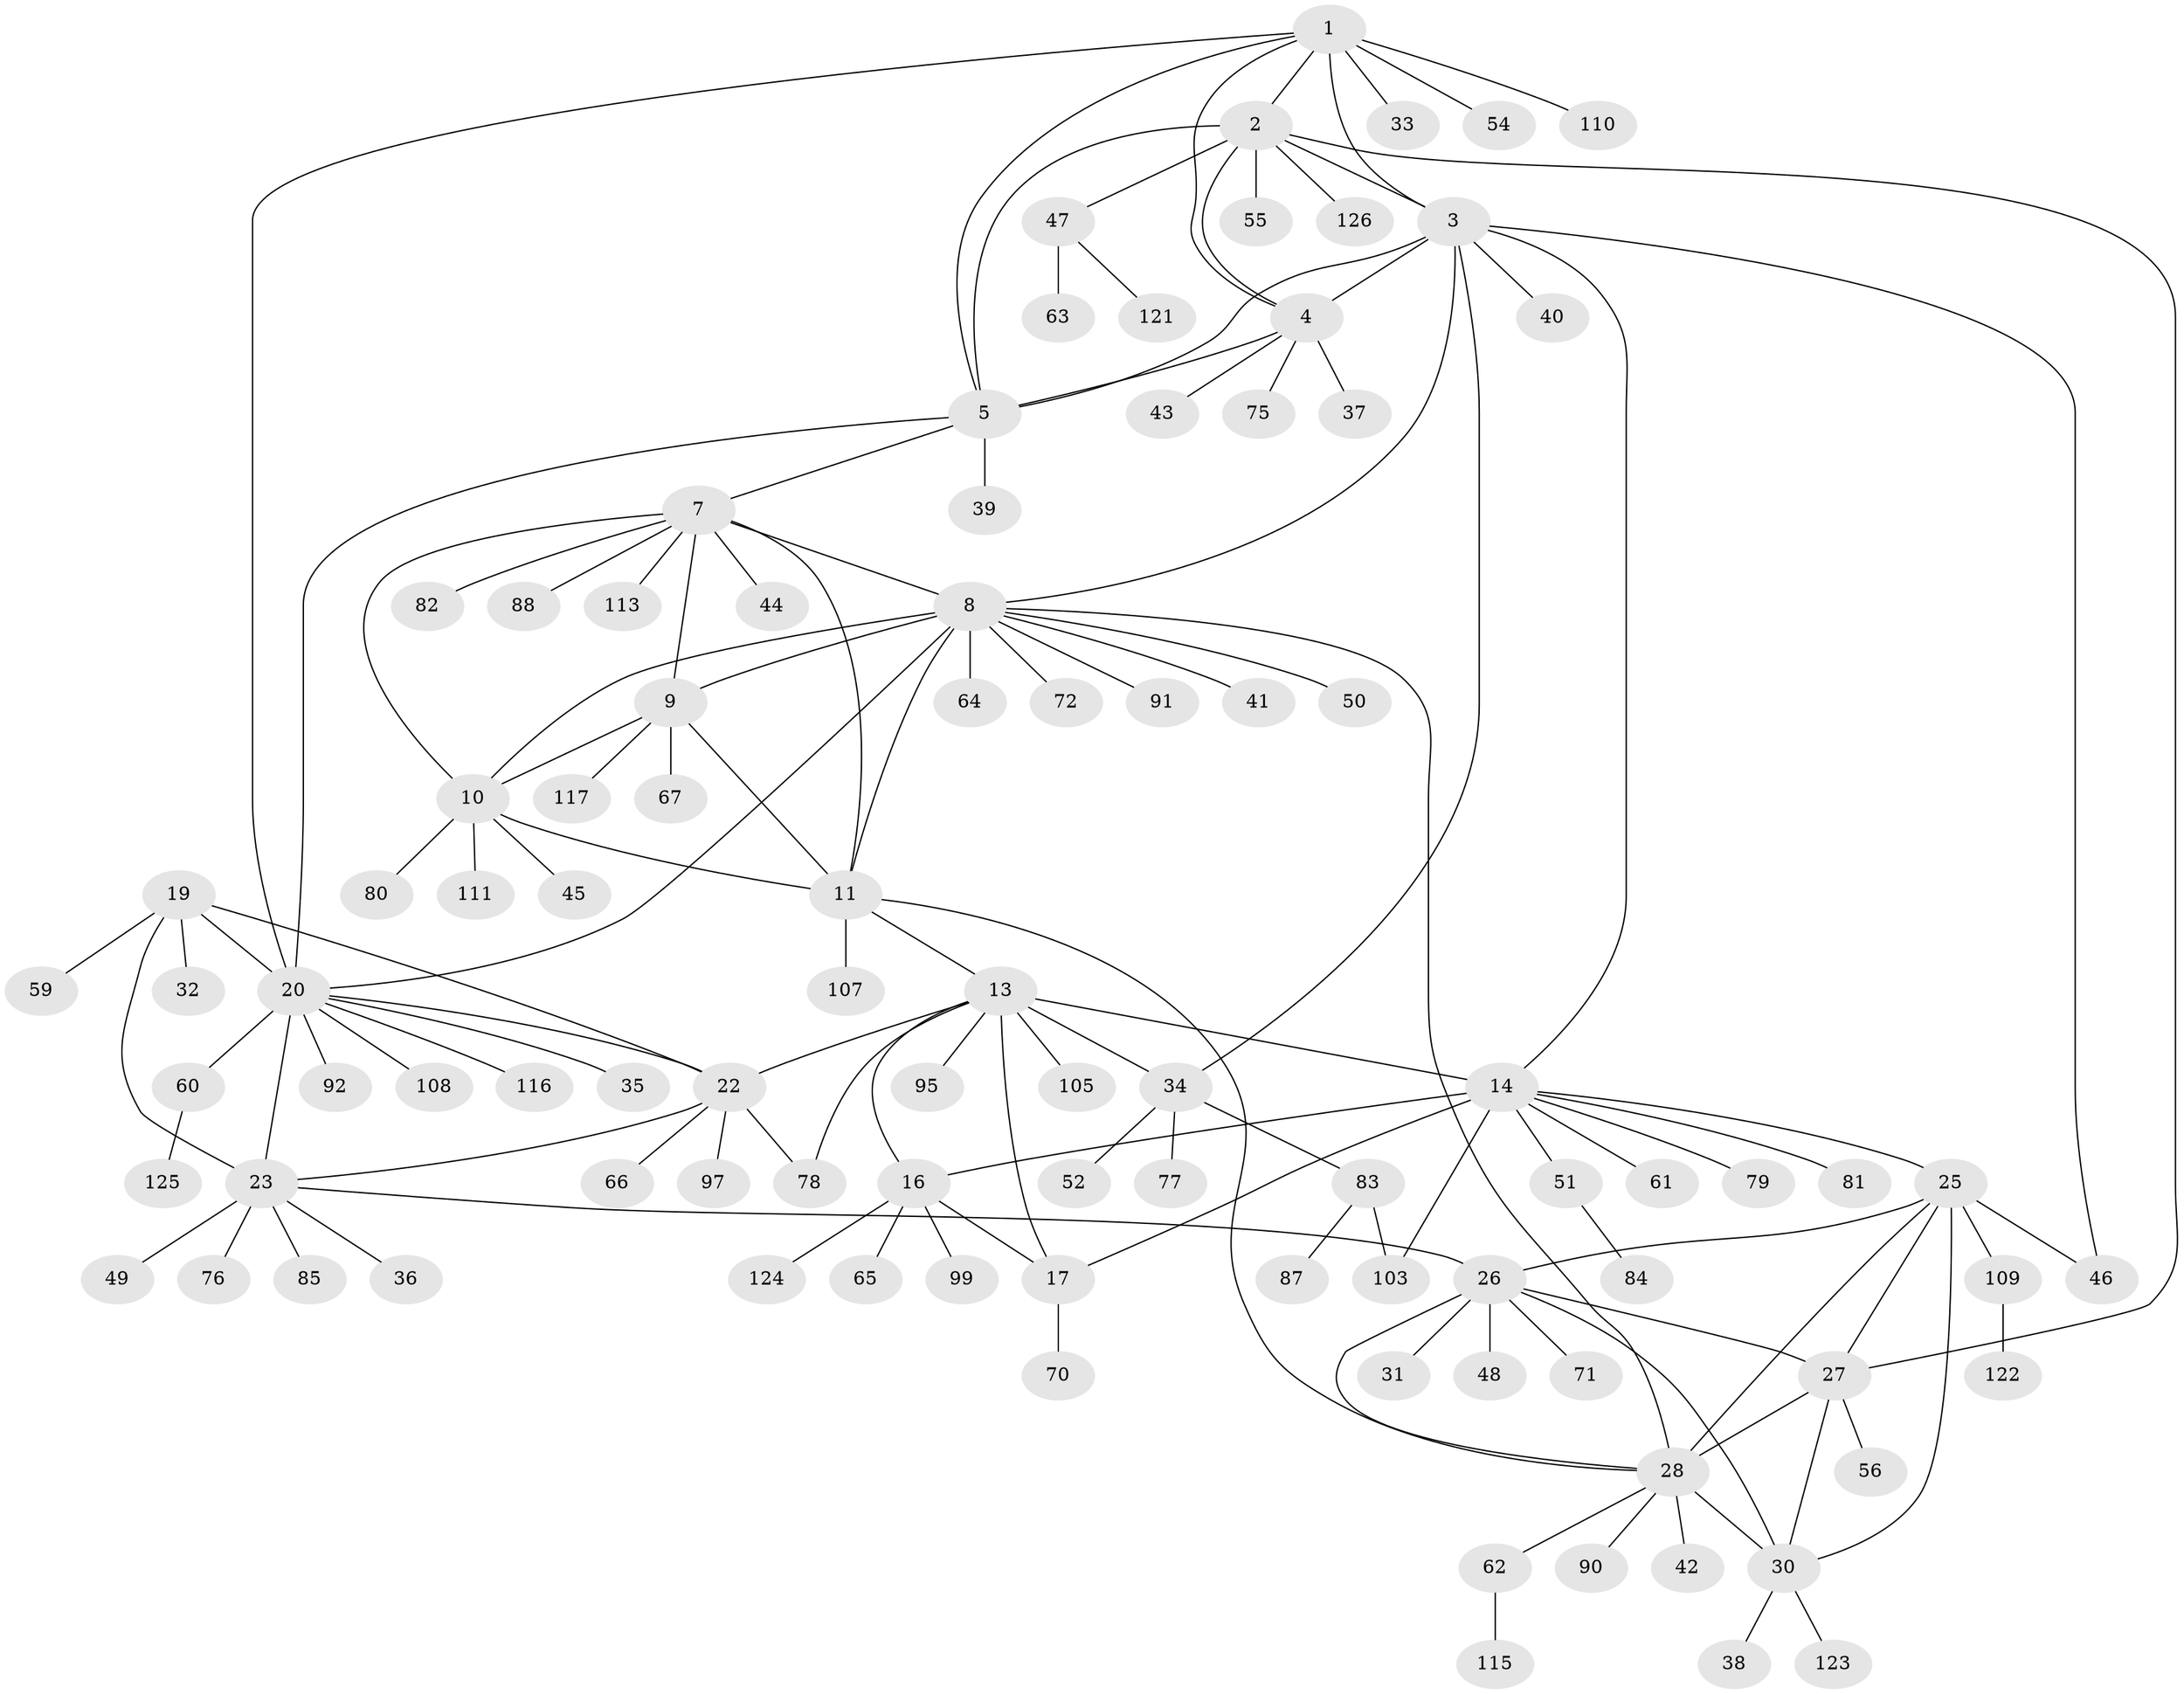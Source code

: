 // original degree distribution, {9: 0.09523809523809523, 10: 0.023809523809523808, 5: 0.007936507936507936, 6: 0.03968253968253968, 13: 0.007936507936507936, 8: 0.023809523809523808, 7: 0.03968253968253968, 11: 0.007936507936507936, 1: 0.5793650793650794, 2: 0.15079365079365079, 3: 0.023809523809523808}
// Generated by graph-tools (version 1.1) at 2025/11/02/27/25 16:11:34]
// undirected, 96 vertices, 132 edges
graph export_dot {
graph [start="1"]
  node [color=gray90,style=filled];
  1 [super="+53"];
  2 [super="+104"];
  3 [super="+6"];
  4 [super="+68"];
  5 [super="+74"];
  7 [super="+12"];
  8 [super="+58"];
  9 [super="+57"];
  10 [super="+86"];
  11 [super="+73"];
  13 [super="+15"];
  14 [super="+18"];
  16 [super="+114"];
  17;
  19 [super="+119"];
  20 [super="+21"];
  22 [super="+69"];
  23 [super="+24"];
  25 [super="+96"];
  26 [super="+94"];
  27;
  28 [super="+29"];
  30 [super="+93"];
  31;
  32;
  33;
  34 [super="+112"];
  35;
  36;
  37;
  38;
  39;
  40;
  41;
  42;
  43;
  44 [super="+106"];
  45;
  46;
  47 [super="+120"];
  48;
  49;
  50;
  51;
  52;
  54;
  55;
  56;
  59;
  60;
  61;
  62;
  63;
  64 [super="+98"];
  65 [super="+102"];
  66;
  67;
  70;
  71;
  72 [super="+118"];
  75;
  76;
  77;
  78;
  79;
  80;
  81;
  82;
  83;
  84 [super="+89"];
  85;
  87;
  88;
  90;
  91;
  92 [super="+101"];
  95;
  97 [super="+100"];
  99;
  103;
  105;
  107;
  108;
  109;
  110;
  111;
  113;
  115;
  116;
  117;
  121;
  122;
  123;
  124;
  125;
  126;
  1 -- 2;
  1 -- 3 [weight=2];
  1 -- 4;
  1 -- 5;
  1 -- 33;
  1 -- 54;
  1 -- 110;
  1 -- 20;
  2 -- 3 [weight=2];
  2 -- 4;
  2 -- 5;
  2 -- 27;
  2 -- 47;
  2 -- 55;
  2 -- 126;
  3 -- 4 [weight=2];
  3 -- 5 [weight=2];
  3 -- 34;
  3 -- 40;
  3 -- 8;
  3 -- 46;
  3 -- 14;
  4 -- 5;
  4 -- 37;
  4 -- 43;
  4 -- 75;
  5 -- 7;
  5 -- 39;
  5 -- 20;
  7 -- 8 [weight=2];
  7 -- 9 [weight=2];
  7 -- 10 [weight=2];
  7 -- 11 [weight=2];
  7 -- 44;
  7 -- 113;
  7 -- 82;
  7 -- 88;
  8 -- 9;
  8 -- 10;
  8 -- 11;
  8 -- 41;
  8 -- 50;
  8 -- 64;
  8 -- 72;
  8 -- 91;
  8 -- 28;
  8 -- 20;
  9 -- 10;
  9 -- 11;
  9 -- 67;
  9 -- 117;
  10 -- 11;
  10 -- 45;
  10 -- 80;
  10 -- 111;
  11 -- 13;
  11 -- 107;
  11 -- 28;
  13 -- 14 [weight=4];
  13 -- 16 [weight=2];
  13 -- 17 [weight=2];
  13 -- 22;
  13 -- 34;
  13 -- 78;
  13 -- 95;
  13 -- 105;
  14 -- 16 [weight=2];
  14 -- 17 [weight=2];
  14 -- 25;
  14 -- 51;
  14 -- 61;
  14 -- 79;
  14 -- 81;
  14 -- 103;
  16 -- 17;
  16 -- 65;
  16 -- 99;
  16 -- 124;
  17 -- 70;
  19 -- 20 [weight=2];
  19 -- 22;
  19 -- 23 [weight=2];
  19 -- 32;
  19 -- 59;
  20 -- 22 [weight=2];
  20 -- 23 [weight=4];
  20 -- 108;
  20 -- 116;
  20 -- 35;
  20 -- 60;
  20 -- 92;
  22 -- 23 [weight=2];
  22 -- 66;
  22 -- 78;
  22 -- 97;
  23 -- 36;
  23 -- 49;
  23 -- 76;
  23 -- 85;
  23 -- 26;
  25 -- 26;
  25 -- 27;
  25 -- 28 [weight=2];
  25 -- 30;
  25 -- 46;
  25 -- 109;
  26 -- 27;
  26 -- 28 [weight=2];
  26 -- 30;
  26 -- 31;
  26 -- 48;
  26 -- 71;
  27 -- 28 [weight=2];
  27 -- 30;
  27 -- 56;
  28 -- 30 [weight=2];
  28 -- 42;
  28 -- 90;
  28 -- 62;
  30 -- 38;
  30 -- 123;
  34 -- 52;
  34 -- 77;
  34 -- 83;
  47 -- 63;
  47 -- 121;
  51 -- 84;
  60 -- 125;
  62 -- 115;
  83 -- 87;
  83 -- 103;
  109 -- 122;
}
